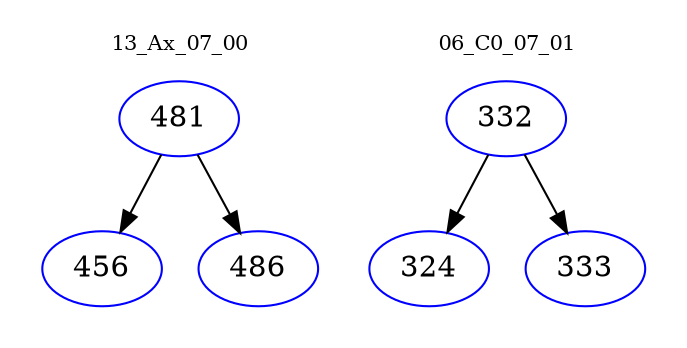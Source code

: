 digraph{
subgraph cluster_0 {
color = white
label = "13_Ax_07_00";
fontsize=10;
T0_481 [label="481", color="blue"]
T0_481 -> T0_456 [color="black"]
T0_456 [label="456", color="blue"]
T0_481 -> T0_486 [color="black"]
T0_486 [label="486", color="blue"]
}
subgraph cluster_1 {
color = white
label = "06_C0_07_01";
fontsize=10;
T1_332 [label="332", color="blue"]
T1_332 -> T1_324 [color="black"]
T1_324 [label="324", color="blue"]
T1_332 -> T1_333 [color="black"]
T1_333 [label="333", color="blue"]
}
}
